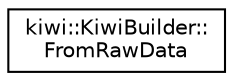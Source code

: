 digraph "Graphical Class Hierarchy"
{
 // LATEX_PDF_SIZE
  edge [fontname="Helvetica",fontsize="10",labelfontname="Helvetica",labelfontsize="10"];
  node [fontname="Helvetica",fontsize="10",shape=record];
  rankdir="LR";
  Node0 [label="kiwi::KiwiBuilder::\lFromRawData",height=0.2,width=0.4,color="black", fillcolor="white", style="filled",URL="$structkiwi_1_1KiwiBuilder_1_1FromRawData.html",tooltip=" "];
}
